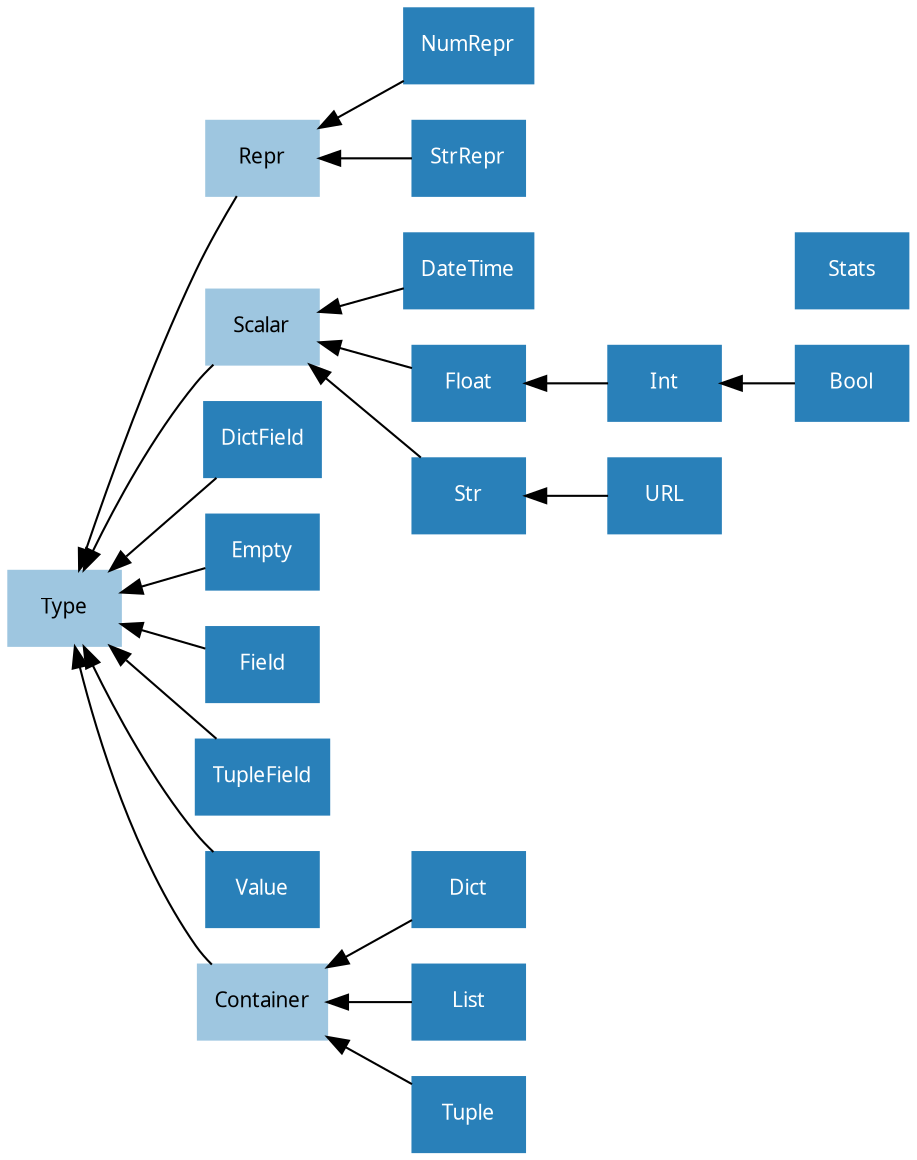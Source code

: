 digraph classes {
    graph [rankdir=RL];
    node [shape=rect, style=filled, fontname=Sans, fontsize=10];
    edge [];

    /* Mixin classes */
    node [color="#c69ee0", fontcolor="#000000"]
    

    /* Abstract classes */
    node [color="#9ec6e0", fontcolor="#000000"]
    Container;
    Repr;
    Scalar;
    Type;

    /* Concrete classes */
    node [color="#2980b9", fontcolor="#ffffff"];
    Bool;
    DateTime;
    Dict;
    DictField;
    Empty;
    Field;
    Float;
    Int;
    List;
    NumRepr;
    Stats;
    Str;
    StrRepr;
    Tuple;
    TupleField;
    URL;
    Value;

    /* Edges */
    Bool->Int;
    Container->Type;
    DateTime->Scalar;
    Dict->Container;
    DictField->Type;
    Empty->Type;
    Field->Type;
    Float->Scalar;
    Int->Float;
    List->Container;
    NumRepr->Repr;
    Repr->Type;
    Scalar->Type;
    Str->Scalar;
    StrRepr->Repr;
    Tuple->Container;
    TupleField->Type;
    URL->Str;
    Value->Type;
}
